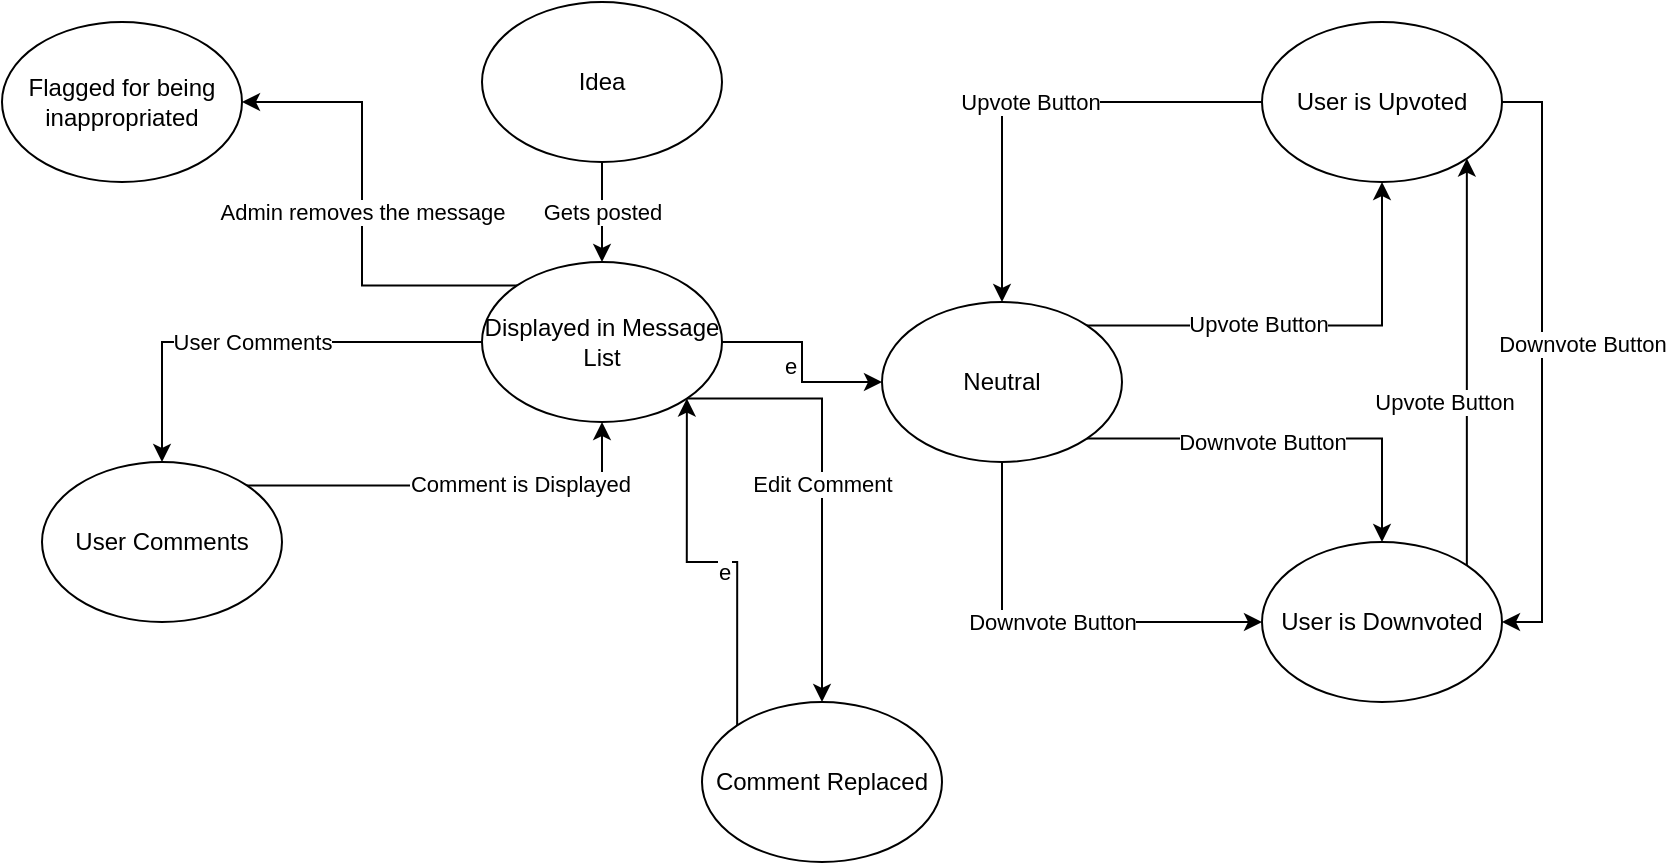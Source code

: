 <mxfile version="21.1.2" type="device">
  <diagram name="Page-1" id="42789a77-a242-8287-6e28-9cd8cfd52e62">
    <mxGraphModel dx="1026" dy="531" grid="1" gridSize="10" guides="1" tooltips="1" connect="1" arrows="1" fold="1" page="1" pageScale="1" pageWidth="1100" pageHeight="850" background="none" math="0" shadow="0">
      <root>
        <mxCell id="0" />
        <mxCell id="1" parent="0" />
        <mxCell id="4I9PeMWnfXLQb-dITp35-4" value="Gets posted" style="edgeStyle=orthogonalEdgeStyle;rounded=0;orthogonalLoop=1;jettySize=auto;html=1;exitX=0.5;exitY=1;exitDx=0;exitDy=0;entryX=0.5;entryY=0;entryDx=0;entryDy=0;" parent="1" source="4I9PeMWnfXLQb-dITp35-1" target="4I9PeMWnfXLQb-dITp35-2" edge="1">
          <mxGeometry relative="1" as="geometry" />
        </mxCell>
        <mxCell id="4I9PeMWnfXLQb-dITp35-1" value="Idea" style="ellipse;whiteSpace=wrap;html=1;" parent="1" vertex="1">
          <mxGeometry x="530" y="60" width="120" height="80" as="geometry" />
        </mxCell>
        <mxCell id="4I9PeMWnfXLQb-dITp35-5" style="edgeStyle=orthogonalEdgeStyle;rounded=0;orthogonalLoop=1;jettySize=auto;html=1;exitX=0;exitY=0.5;exitDx=0;exitDy=0;entryX=0.5;entryY=0;entryDx=0;entryDy=0;" parent="1" source="4I9PeMWnfXLQb-dITp35-2" target="4I9PeMWnfXLQb-dITp35-3" edge="1">
          <mxGeometry relative="1" as="geometry" />
        </mxCell>
        <mxCell id="4I9PeMWnfXLQb-dITp35-9" value="User Comments" style="edgeLabel;html=1;align=center;verticalAlign=middle;resizable=0;points=[];" parent="4I9PeMWnfXLQb-dITp35-5" vertex="1" connectable="0">
          <mxGeometry x="0.047" relative="1" as="geometry">
            <mxPoint as="offset" />
          </mxGeometry>
        </mxCell>
        <mxCell id="4I9PeMWnfXLQb-dITp35-8" value="Admin removes the message" style="edgeStyle=orthogonalEdgeStyle;rounded=0;orthogonalLoop=1;jettySize=auto;html=1;exitX=0;exitY=0;exitDx=0;exitDy=0;entryX=1;entryY=0.5;entryDx=0;entryDy=0;" parent="1" source="4I9PeMWnfXLQb-dITp35-2" target="4I9PeMWnfXLQb-dITp35-7" edge="1">
          <mxGeometry relative="1" as="geometry" />
        </mxCell>
        <mxCell id="4I9PeMWnfXLQb-dITp35-24" style="edgeStyle=orthogonalEdgeStyle;rounded=0;orthogonalLoop=1;jettySize=auto;html=1;exitX=1;exitY=0.5;exitDx=0;exitDy=0;entryX=0;entryY=0.5;entryDx=0;entryDy=0;" parent="1" source="4I9PeMWnfXLQb-dITp35-2" target="4I9PeMWnfXLQb-dITp35-20" edge="1">
          <mxGeometry relative="1" as="geometry" />
        </mxCell>
        <mxCell id="4I9PeMWnfXLQb-dITp35-25" value="e" style="edgeLabel;html=1;align=center;verticalAlign=middle;resizable=0;points=[];" parent="4I9PeMWnfXLQb-dITp35-24" vertex="1" connectable="0">
          <mxGeometry x="0.163" y="-6" relative="1" as="geometry">
            <mxPoint y="-6" as="offset" />
          </mxGeometry>
        </mxCell>
        <mxCell id="ZojhEn0l_cE55TGbuEG1-3" value="Edit Comment" style="edgeStyle=orthogonalEdgeStyle;rounded=0;orthogonalLoop=1;jettySize=auto;html=1;exitX=1;exitY=1;exitDx=0;exitDy=0;entryX=0.5;entryY=0;entryDx=0;entryDy=0;" edge="1" parent="1" source="4I9PeMWnfXLQb-dITp35-2" target="ZojhEn0l_cE55TGbuEG1-2">
          <mxGeometry x="0.003" relative="1" as="geometry">
            <Array as="points">
              <mxPoint x="700" y="258" />
            </Array>
            <mxPoint as="offset" />
          </mxGeometry>
        </mxCell>
        <mxCell id="4I9PeMWnfXLQb-dITp35-2" value="Displayed in Message List" style="ellipse;whiteSpace=wrap;html=1;" parent="1" vertex="1">
          <mxGeometry x="530" y="190" width="120" height="80" as="geometry" />
        </mxCell>
        <mxCell id="4I9PeMWnfXLQb-dITp35-6" style="edgeStyle=orthogonalEdgeStyle;rounded=0;orthogonalLoop=1;jettySize=auto;html=1;exitX=1;exitY=0;exitDx=0;exitDy=0;entryX=0.5;entryY=1;entryDx=0;entryDy=0;" parent="1" source="4I9PeMWnfXLQb-dITp35-3" target="4I9PeMWnfXLQb-dITp35-2" edge="1">
          <mxGeometry relative="1" as="geometry" />
        </mxCell>
        <mxCell id="4I9PeMWnfXLQb-dITp35-10" value="Comment is Displayed" style="edgeLabel;html=1;align=center;verticalAlign=middle;resizable=0;points=[];" parent="4I9PeMWnfXLQb-dITp35-6" vertex="1" connectable="0">
          <mxGeometry x="0.304" y="1" relative="1" as="geometry">
            <mxPoint as="offset" />
          </mxGeometry>
        </mxCell>
        <mxCell id="4I9PeMWnfXLQb-dITp35-3" value="User Comments" style="ellipse;whiteSpace=wrap;html=1;" parent="1" vertex="1">
          <mxGeometry x="310" y="290" width="120" height="80" as="geometry" />
        </mxCell>
        <mxCell id="4I9PeMWnfXLQb-dITp35-7" value="Flagged for being inappropriated" style="ellipse;whiteSpace=wrap;html=1;" parent="1" vertex="1">
          <mxGeometry x="290" y="70" width="120" height="80" as="geometry" />
        </mxCell>
        <mxCell id="4I9PeMWnfXLQb-dITp35-32" style="edgeStyle=orthogonalEdgeStyle;rounded=0;orthogonalLoop=1;jettySize=auto;html=1;exitX=1;exitY=0.5;exitDx=0;exitDy=0;entryX=1;entryY=0.5;entryDx=0;entryDy=0;" parent="1" source="4I9PeMWnfXLQb-dITp35-19" target="4I9PeMWnfXLQb-dITp35-21" edge="1">
          <mxGeometry relative="1" as="geometry" />
        </mxCell>
        <mxCell id="4I9PeMWnfXLQb-dITp35-36" value="Downvote Button" style="edgeLabel;html=1;align=center;verticalAlign=middle;resizable=0;points=[];" parent="4I9PeMWnfXLQb-dITp35-32" vertex="1" connectable="0">
          <mxGeometry x="-0.065" y="3" relative="1" as="geometry">
            <mxPoint x="17" as="offset" />
          </mxGeometry>
        </mxCell>
        <mxCell id="4I9PeMWnfXLQb-dITp35-34" style="edgeStyle=orthogonalEdgeStyle;rounded=0;orthogonalLoop=1;jettySize=auto;html=1;exitX=0;exitY=0.5;exitDx=0;exitDy=0;entryX=0.5;entryY=0;entryDx=0;entryDy=0;" parent="1" source="4I9PeMWnfXLQb-dITp35-19" target="4I9PeMWnfXLQb-dITp35-20" edge="1">
          <mxGeometry relative="1" as="geometry" />
        </mxCell>
        <mxCell id="4I9PeMWnfXLQb-dITp35-35" value="Upvote Button" style="edgeLabel;html=1;align=center;verticalAlign=middle;resizable=0;points=[];" parent="4I9PeMWnfXLQb-dITp35-34" vertex="1" connectable="0">
          <mxGeometry x="0.013" relative="1" as="geometry">
            <mxPoint as="offset" />
          </mxGeometry>
        </mxCell>
        <mxCell id="4I9PeMWnfXLQb-dITp35-19" value="User is Upvoted" style="ellipse;whiteSpace=wrap;html=1;" parent="1" vertex="1">
          <mxGeometry x="920" y="70" width="120" height="80" as="geometry" />
        </mxCell>
        <mxCell id="4I9PeMWnfXLQb-dITp35-28" style="edgeStyle=orthogonalEdgeStyle;rounded=0;orthogonalLoop=1;jettySize=auto;html=1;exitX=1;exitY=0;exitDx=0;exitDy=0;entryX=0.5;entryY=1;entryDx=0;entryDy=0;" parent="1" source="4I9PeMWnfXLQb-dITp35-20" target="4I9PeMWnfXLQb-dITp35-19" edge="1">
          <mxGeometry relative="1" as="geometry" />
        </mxCell>
        <mxCell id="4I9PeMWnfXLQb-dITp35-33" value="Upvote Button" style="edgeLabel;html=1;align=center;verticalAlign=middle;resizable=0;points=[];" parent="4I9PeMWnfXLQb-dITp35-28" vertex="1" connectable="0">
          <mxGeometry x="-0.224" y="1" relative="1" as="geometry">
            <mxPoint as="offset" />
          </mxGeometry>
        </mxCell>
        <mxCell id="4I9PeMWnfXLQb-dITp35-29" value="Downvote Button" style="edgeStyle=orthogonalEdgeStyle;rounded=0;orthogonalLoop=1;jettySize=auto;html=1;exitX=0.5;exitY=1;exitDx=0;exitDy=0;entryX=0;entryY=0.5;entryDx=0;entryDy=0;" parent="1" source="4I9PeMWnfXLQb-dITp35-20" target="4I9PeMWnfXLQb-dITp35-21" edge="1">
          <mxGeometry relative="1" as="geometry" />
        </mxCell>
        <mxCell id="4I9PeMWnfXLQb-dITp35-30" style="edgeStyle=orthogonalEdgeStyle;rounded=0;orthogonalLoop=1;jettySize=auto;html=1;exitX=1;exitY=1;exitDx=0;exitDy=0;entryX=0.5;entryY=0;entryDx=0;entryDy=0;" parent="1" source="4I9PeMWnfXLQb-dITp35-20" target="4I9PeMWnfXLQb-dITp35-21" edge="1">
          <mxGeometry relative="1" as="geometry" />
        </mxCell>
        <mxCell id="4I9PeMWnfXLQb-dITp35-38" value="Downvote Button" style="edgeLabel;html=1;align=center;verticalAlign=middle;resizable=0;points=[];" parent="4I9PeMWnfXLQb-dITp35-30" vertex="1" connectable="0">
          <mxGeometry x="-0.278" y="-1" relative="1" as="geometry">
            <mxPoint x="15" as="offset" />
          </mxGeometry>
        </mxCell>
        <mxCell id="4I9PeMWnfXLQb-dITp35-20" value="Neutral" style="ellipse;whiteSpace=wrap;html=1;" parent="1" vertex="1">
          <mxGeometry x="730" y="210" width="120" height="80" as="geometry" />
        </mxCell>
        <mxCell id="4I9PeMWnfXLQb-dITp35-31" style="edgeStyle=orthogonalEdgeStyle;rounded=0;orthogonalLoop=1;jettySize=auto;html=1;exitX=1;exitY=0;exitDx=0;exitDy=0;entryX=1;entryY=1;entryDx=0;entryDy=0;" parent="1" source="4I9PeMWnfXLQb-dITp35-21" target="4I9PeMWnfXLQb-dITp35-19" edge="1">
          <mxGeometry relative="1" as="geometry" />
        </mxCell>
        <mxCell id="4I9PeMWnfXLQb-dITp35-37" value="Upvote Button" style="edgeLabel;html=1;align=center;verticalAlign=middle;resizable=0;points=[];" parent="4I9PeMWnfXLQb-dITp35-31" vertex="1" connectable="0">
          <mxGeometry x="-0.31" relative="1" as="geometry">
            <mxPoint x="-12" y="-12" as="offset" />
          </mxGeometry>
        </mxCell>
        <mxCell id="4I9PeMWnfXLQb-dITp35-21" value="User is Downvoted" style="ellipse;whiteSpace=wrap;html=1;" parent="1" vertex="1">
          <mxGeometry x="920" y="330" width="120" height="80" as="geometry" />
        </mxCell>
        <mxCell id="ZojhEn0l_cE55TGbuEG1-4" style="edgeStyle=orthogonalEdgeStyle;rounded=0;orthogonalLoop=1;jettySize=auto;html=1;exitX=0;exitY=0;exitDx=0;exitDy=0;entryX=1;entryY=1;entryDx=0;entryDy=0;" edge="1" parent="1" source="ZojhEn0l_cE55TGbuEG1-2" target="4I9PeMWnfXLQb-dITp35-2">
          <mxGeometry relative="1" as="geometry" />
        </mxCell>
        <mxCell id="ZojhEn0l_cE55TGbuEG1-5" value="e" style="edgeLabel;html=1;align=center;verticalAlign=middle;resizable=0;points=[];" vertex="1" connectable="0" parent="ZojhEn0l_cE55TGbuEG1-4">
          <mxGeometry x="-0.064" y="5" relative="1" as="geometry">
            <mxPoint as="offset" />
          </mxGeometry>
        </mxCell>
        <mxCell id="ZojhEn0l_cE55TGbuEG1-2" value="Comment Replaced" style="ellipse;whiteSpace=wrap;html=1;" vertex="1" parent="1">
          <mxGeometry x="640" y="410" width="120" height="80" as="geometry" />
        </mxCell>
      </root>
    </mxGraphModel>
  </diagram>
</mxfile>
